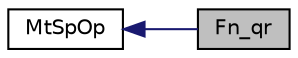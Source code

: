 digraph "Fn_qr"
{
  edge [fontname="Helvetica",fontsize="10",labelfontname="Helvetica",labelfontsize="10"];
  node [fontname="Helvetica",fontsize="10",shape=record];
  rankdir=LR;
  Node1 [label="MtSpOp",height=0.2,width=0.4,color="black", fillcolor="white", style="filled",URL="$group__mt_sp_op.html"];
  Node0 [label="Fn_qr",height=0.2,width=0.4,color="black", fillcolor="grey75", style="filled" fontcolor="black"];
  Node1->Node0 [shape=plaintext, color="midnightblue", dir="back", style="solid"];
}
